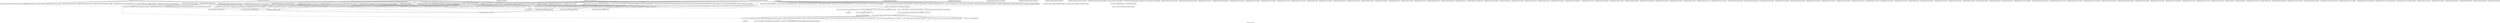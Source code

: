 digraph "Call graph: fix_ave_grid.ll" {
	label="Call graph: fix_ave_grid.ll";

	Node0x55aee2e15570 [shape=record,label="{_ZNK9LAMMPS_NS7ArgInfo8get_typeEv}"];
	Node0x55aee2e0f9b0 [shape=record,label="{_ZNK9LAMMPS_NS7ArgInfo7get_dimEv}"];
	Node0x55aee2d0c3f0 [shape=record,label="{_ZN9LAMMPS_NS10FixAveGridC2EPNS_6LAMMPSEiPPc}"];
	Node0x55aee2d0c3f0 -> Node0x55aee2db8330;
	Node0x55aee2d0c3f0 -> Node0x55aee2dad4a0;
	Node0x55aee2d0c3f0 -> Node0x55aee2daa2f0;
	Node0x55aee2d0c3f0 -> Node0x55aee2e6de50;
	Node0x55aee2d0c3f0 -> Node0x55aee2e58550;
	Node0x55aee2d0c3f0 -> Node0x55aee2d9f1d0;
	Node0x55aee2d0c3f0 -> Node0x55aee2df5a20;
	Node0x55aee2d0c3f0 -> Node0x55aee2df05b0;
	Node0x55aee2d0c3f0 -> Node0x55aee2e5be90;
	Node0x55aee2d0c3f0 -> Node0x55aee2e5e540;
	Node0x55aee2d0c3f0 -> Node0x55aee2e61750;
	Node0x55aee2d0c3f0 -> Node0x55aee2e4e0f0;
	Node0x55aee2d0c3f0 -> Node0x55aee2e52640;
	Node0x55aee2d0c3f0 -> Node0x55aee2e01ea0;
	Node0x55aee2d0c3f0 -> Node0x55aee2db2de0;
	Node0x55aee2d0c3f0 -> Node0x55aee2e06290;
	Node0x55aee2d0c3f0 -> Node0x55aee2e52f40;
	Node0x55aee2d0c3f0 -> Node0x55aee2dd43c0;
	Node0x55aee2d0c3f0 -> Node0x55aee2e57c50;
	Node0x55aee2d0c3f0 -> Node0x55aee2e43ce0;
	Node0x55aee2d0c3f0 -> Node0x55aee2e445e0;
	Node0x55aee2d0c3f0 -> Node0x55aee2e47150;
	Node0x55aee2d0c3f0 -> Node0x55aee2e4b3e0;
	Node0x55aee2d0c3f0 -> Node0x55aee2e2dec0;
	Node0x55aee2d0c3f0 -> Node0x55aee2e35020;
	Node0x55aee2d0c3f0 -> Node0x55aee2e3b960;
	Node0x55aee2d0c3f0 -> Node0x55aee2dfbc10;
	Node0x55aee2d0c3f0 -> Node0x55aee2e3c260;
	Node0x55aee2d0c3f0 -> Node0x55aee2e1a380;
	Node0x55aee2d0c3f0 -> Node0x55aee2e0b780;
	Node0x55aee2d0c3f0 -> Node0x55aee2e23820;
	Node0x55aee2d0c3f0 -> Node0x55aee2e15570;
	Node0x55aee2d0c3f0 -> Node0x55aee2e24270;
	Node0x55aee2d0c3f0 -> Node0x55aee2e032b0;
	Node0x55aee2d0c3f0 -> Node0x55aee2e0f9b0;
	Node0x55aee2d0c3f0 -> Node0x55aee2e19a80;
	Node0x55aee2d0c3f0 -> Node0x55aee2de3290;
	Node0x55aee2db8330 [shape=record,label="{_ZN9LAMMPS_NS3FixC2EPNS_6LAMMPSEiPPc}"];
	Node0x55aee2d9f1d0 [shape=record,label="{_ZN9LAMMPS_NS5utils16missing_cmd_argsERKNSt7__cxx1112basic_stringIcSt11char_traitsIcESaIcEEEiS8_PNS_5ErrorE}"];
	Node0x55aee2dad4a0 [shape=record,label="{_ZNSaIcEC1Ev}"];
	Node0x55aee2daa2f0 [shape=record,label="{_ZNSt7__cxx1112basic_stringIcSt11char_traitsIcESaIcEEC2IS3_EEPKcRKS3_}"];
	Node0x55aee2daa2f0 -> Node0x55aee2e6d9d0;
	Node0x55aee2daa2f0 -> Node0x55aee2e65700;
	Node0x55aee2daa2f0 -> Node0x55aee2e66c90;
	Node0x55aee2daa2f0 -> Node0x55aee2e62050;
	Node0x55aee2daa2f0 -> Node0x55aee2e7d6f0;
	Node0x55aee2e7cc40 [shape=record,label="{__gxx_personality_v0}"];
	Node0x55aee2df5a20 [shape=record,label="{_ZNSt7__cxx1112basic_stringIcSt11char_traitsIcESaIcEED1Ev}"];
	Node0x55aee2df05b0 [shape=record,label="{_ZNSaIcED1Ev}"];
	Node0x55aee2db2de0 [shape=record,label="{_ZN9LAMMPS_NS5utils8inumericEPKciS2_bPNS_6LAMMPSE}"];
	Node0x55aee2dd43c0 [shape=record,label="{_ZN9LAMMPS_NS5Error3allERKNSt7__cxx1112basic_stringIcSt11char_traitsIcESaIcEEEiS8_}"];
	Node0x55aee2de3290 [shape=record,label="{_ZN9LAMMPS_NS5utils11expand_argsEPKciiPPciRS4_PNS_6LAMMPSE}"];
	Node0x55aee2e06290 [shape=record,label="{llvm.umul.with.overflow.i64}"];
	Node0x55aee2e01ea0 [shape=record,label="{_Znam}"];
	Node0x55aee2dfbc10 [shape=record,label="{strcmp}"];
	Node0x55aee2e19a80 [shape=record,label="{_ZN9LAMMPS_NS7ArgInfoC1ERKNSt7__cxx1112basic_stringIcSt11char_traitsIcESaIcEEEi}"];
	Node0x55aee2e032b0 [shape=record,label="{strchr}"];
	Node0x55aee2e24270 [shape=record,label="{_ZN9LAMMPS_NS7ArgInfo9copy_nameEv}"];
	Node0x55aee2e23820 [shape=record,label="{_ZNK9LAMMPS_NS7ArgInfo10get_index1Ev}"];
	Node0x55aee2e0b780 [shape=record,label="{_ZN9LAMMPS_NS5utils20check_grid_referenceEPcS1_iRS1_RiS3_S3_PNS_6LAMMPSE}"];
	Node0x55aee2e1a380 [shape=record,label="{_ZN9LAMMPS_NS7ArgInfoD2Ev}"];
	Node0x55aee2e1a380 -> Node0x55aee2df5a20;
	Node0x55aee2e3c260 [shape=record,label="{_ZN9LAMMPS_NS5utils6strdupERKNSt7__cxx1112basic_stringIcSt11char_traitsIcESaIcEEE}"];
	Node0x55aee2e3b960 [shape=record,label="{_ZN9LAMMPS_NS5utils7numericEPKciS2_bPNS_6LAMMPSE}"];
	Node0x55aee2e35020 [shape=record,label="{_ZdaPv}"];
	Node0x55aee2e2dec0 [shape=record,label="{_ZN9LAMMPS_NS6Memory5sfreeEPv}"];
	Node0x55aee2e4b3e0 [shape=record,label="{_ZNK9LAMMPS_NS6Modify17get_compute_by_idERKNSt7__cxx1112basic_stringIcSt11char_traitsIcESaIcEEE}"];
	Node0x55aee2e47150 [shape=record,label="{_ZN9LAMMPS_NS6Modify12find_computeERKNSt7__cxx1112basic_stringIcSt11char_traitsIcESaIcEEE}"];
	Node0x55aee2e445e0 [shape=record,label="{_ZN9LAMMPS_NS6Modify8find_fixERKNSt7__cxx1112basic_stringIcSt11char_traitsIcESaIcEEE}"];
	Node0x55aee2e43ce0 [shape=record,label="{_ZN9LAMMPS_NS8Variable4findEPKc}"];
	Node0x55aee2e57c50 [shape=record,label="{_ZN9LAMMPS_NS8Variable9atomstyleEi}"];
	Node0x55aee2e52f40 [shape=record,label="{_ZN9LAMMPS_NS10FixAveGrid13allocate_gridEv}"];
	Node0x55aee2e52f40 -> Node0x55aee2e4e0f0;
	Node0x55aee2e52f40 -> Node0x55aee2e7c340;
	Node0x55aee2e52f40 -> Node0x55aee2e78fb0;
	Node0x55aee2e52f40 -> Node0x55aee2e9a8b0;
	Node0x55aee2e52f40 -> Node0x55aee2ea07c0;
	Node0x55aee2e52f40 -> Node0x55aee2e9fec0;
	Node0x55aee2e52f40 -> Node0x55aee2e9b1b0;
	Node0x55aee2e52f40 -> Node0x55aee2e98ff0;
	Node0x55aee2e52f40 -> Node0x55aee2eafe60;
	Node0x55aee2e52f40 -> Node0x55aee2ea4100;
	Node0x55aee2e52f40 -> Node0x55aee2eb6e00;
	Node0x55aee2e52640 [shape=record,label="{_ZN9LAMMPS_NS10FixAveGrid17allocate_one_gridEv}"];
	Node0x55aee2e52640 -> Node0x55aee2e4e0f0;
	Node0x55aee2e52640 -> Node0x55aee2e61750;
	Node0x55aee2e52640 -> Node0x55aee2ea4580;
	Node0x55aee2e52640 -> Node0x55aee2eebd20;
	Node0x55aee2e52640 -> Node0x55aee2d3f490;
	Node0x55aee2e52640 -> Node0x55aee2ee5b10;
	Node0x55aee2e52640 -> Node0x55aee2ed4ac0;
	Node0x55aee2e61750 [shape=record,label="{llvm.memset.p0.i64}"];
	Node0x55aee2e4e0f0 [shape=record,label="{_Znwm}"];
	Node0x55aee2e5e540 [shape=record,label="{_ZN9LAMMPS_NS10FixAveGrid11output_gridEPNS0_8GridDataE}"];
	Node0x55aee2e5be90 [shape=record,label="{_ZN9LAMMPS_NS10FixAveGrid9nextvalidEv}"];
	Node0x55aee2e58550 [shape=record,label="{_ZN9LAMMPS_NS6Modify19addstep_compute_allEl}"];
	Node0x55aee2e6de50 [shape=record,label="{_ZN9LAMMPS_NS3FixD2Ev}"];
	Node0x55aee2f1f1f0 [shape=record,label="{_ZN9LAMMPS_NS10FixAveGridD2Ev}"];
	Node0x55aee2f1f1f0 -> Node0x55aee2e35020;
	Node0x55aee2f1f1f0 -> Node0x55aee2ccc200;
	Node0x55aee2f1f1f0 -> Node0x55aee2e6de50;
	Node0x55aee2f1f1f0 -> Node0x55aee2f18450;
	Node0x55aee2f1f1f0 -> Node0x55aee2c87f70;
	Node0x55aee2f1f1f0 -> Node0x55aee2ef2e30;
	Node0x55aee2f1f1f0 -> Node0x55aee2e9b1b0;
	Node0x55aee2f1f1f0 -> Node0x55aee2f05de0;
	Node0x55aee2f18450 [shape=record,label="{_ZN9LAMMPS_NS6Memory7destroyIdEEvRPT_}"];
	Node0x55aee2f18450 -> Node0x55aee2e2dec0;
	Node0x55aee2ccc200 [shape=record,label="{__clang_call_terminate}"];
	Node0x55aee2ccc200 -> Node0x55aee2f6b820;
	Node0x55aee2ccc200 -> Node0x55aee2f66790;
	Node0x55aee2f6b820 [shape=record,label="{__cxa_begin_catch}"];
	Node0x55aee2f66790 [shape=record,label="{_ZSt9terminatev}"];
	Node0x55aee2f05de0 [shape=record,label="{_ZN9LAMMPS_NS10FixAveGrid19deallocate_one_gridEPNS0_8GridDataEiii}"];
	Node0x55aee2f05de0 -> Node0x55aee2ce40e0;
	Node0x55aee2f05de0 -> Node0x55aee2f1a5c0;
	Node0x55aee2f05de0 -> Node0x55aee2e9b1b0;
	Node0x55aee2f05de0 -> Node0x55aee2d659a0;
	Node0x55aee2f05de0 -> Node0x55aee2ced630;
	Node0x55aee2e9b1b0 [shape=record,label="{_ZdlPv}"];
	Node0x55aee2ef2e30 [shape=record,label="{_ZN9LAMMPS_NS6Memory7destroyIiEEvRPPT_}"];
	Node0x55aee2ef2e30 -> Node0x55aee2e2dec0;
	Node0x55aee2c87f70 [shape=record,label="{_ZN9LAMMPS_NS6Memory7destroyIiEEvRPT_}"];
	Node0x55aee2c87f70 -> Node0x55aee2e2dec0;
	Node0x55aee2cea690 [shape=record,label="{_ZN9LAMMPS_NS10FixAveGridD0Ev}"];
	Node0x55aee2cea690 -> Node0x55aee2e9b1b0;
	Node0x55aee2ce7060 [shape=record,label="{_ZN9LAMMPS_NS10FixAveGrid7setmaskEv}"];
	Node0x55aee2c405d0 [shape=record,label="{_ZN9LAMMPS_NS10FixAveGrid4initEv}"];
	Node0x55aee2c405d0 -> Node0x55aee2dad4a0;
	Node0x55aee2c405d0 -> Node0x55aee2daa2f0;
	Node0x55aee2c405d0 -> Node0x55aee2e4b3e0;
	Node0x55aee2c405d0 -> Node0x55aee2df5a20;
	Node0x55aee2c405d0 -> Node0x55aee2df05b0;
	Node0x55aee2c405d0 -> Node0x55aee2e58550;
	Node0x55aee2c405d0 -> Node0x55aee2e5be90;
	Node0x55aee2c405d0 -> Node0x55aee2dd43c0;
	Node0x55aee2c405d0 -> Node0x55aee2c3fe30;
	Node0x55aee2c405d0 -> Node0x55aee2c43470;
	Node0x55aee2c405d0 -> Node0x55aee2e43ce0;
	Node0x55aee2c405d0 -> Node0x55aee2e445e0;
	Node0x55aee2c405d0 -> Node0x55aee2e47150;
	Node0x55aee2c43470 [shape=record,label="{_ZN9LAMMPS_NS6Grid2d8get_sizeERiS1_}"];
	Node0x55aee2c3fe30 [shape=record,label="{_ZN9LAMMPS_NS6Grid3d8get_sizeERiS1_S1_}"];
	Node0x55aee2c44e20 [shape=record,label="{_ZN9LAMMPS_NS10FixAveGrid5setupEi}"];
	Node0x55aee2c40ff0 [shape=record,label="{_ZN9LAMMPS_NS10FixAveGrid11end_of_stepEv}"];
	Node0x55aee2c40ff0 -> Node0x55aee2d3f490;
	Node0x55aee2c40ff0 -> Node0x55aee2e5e540;
	Node0x55aee2c40ff0 -> Node0x55aee2ccad40;
	Node0x55aee2c40ff0 -> Node0x55aee2f751f0;
	Node0x55aee2c40ff0 -> Node0x55aee2f74f50;
	Node0x55aee2c40ff0 -> Node0x55aee2d04790;
	Node0x55aee2c40ff0 -> Node0x55aee2da7aa0;
	Node0x55aee2c40ff0 -> Node0x55aee2d0c470;
	Node0x55aee2c40ff0 -> Node0x55aee2d5a080;
	Node0x55aee2c40ff0 -> Node0x55aee2ca7e20;
	Node0x55aee2c40ff0 -> Node0x55aee2d40810;
	Node0x55aee2c40ff0 -> Node0x55aee2f667f0;
	Node0x55aee2c40ff0 -> Node0x55aee2e99050;
	Node0x55aee2c40ff0 -> Node0x55aee2c8fb60;
	Node0x55aee2d3f490 [shape=record,label="{_ZN9LAMMPS_NS10FixAveGrid9zero_gridEPNS0_8GridDataE}"];
	Node0x55aee2d3f490 -> Node0x55aee2e61750;
	Node0x55aee2ccad40 [shape=record,label="{_ZN9LAMMPS_NS6Modify17clearstep_computeEv}"];
	Node0x55aee2f751f0 [shape=record,label="{_ZN9LAMMPS_NS10FixAveGrid9atom2gridEv}"];
	Node0x55aee2f751f0 -> Node0x55aee2ef2e30;
	Node0x55aee2f751f0 -> Node0x55aee2c87f70;
	Node0x55aee2f751f0 -> Node0x55aee2c44ea0;
	Node0x55aee2f751f0 -> Node0x55aee2c40f50;
	Node0x55aee2f751f0 -> Node0x55aee2f86200;
	Node0x55aee2f751f0 -> Node0x55aee2f86300;
	Node0x55aee2f751f0 -> Node0x55aee2e9fec0;
	Node0x55aee2f751f0 -> Node0x55aee2f18450;
	Node0x55aee2f751f0 -> Node0x55aee2df05b0;
	Node0x55aee2f751f0 -> Node0x55aee2dad4a0;
	Node0x55aee2f751f0 -> Node0x55aee2daa2f0;
	Node0x55aee2f751f0 -> Node0x55aee2df5a20;
	Node0x55aee2f751f0 -> Node0x55aee2f86280;
	Node0x55aee2f74f50 [shape=record,label="{_ZN9LAMMPS_NS10FixAveGrid9grid2gridEv}"];
	Node0x55aee2d04790 [shape=record,label="{_ZN9LAMMPS_NS6Modify15addstep_computeEl}"];
	Node0x55aee2d5a080 [shape=record,label="{_ZN9LAMMPS_NS10FixAveGrid14normalize_atomEiPNS0_8GridDataE}"];
	Node0x55aee2d5a080 -> Node0x55aee2f86200;
	Node0x55aee2da7aa0 [shape=record,label="{_ZN9LAMMPS_NS6Grid2d12reverse_commEiPviiiS1_S1_P15ompi_datatype_t}"];
	Node0x55aee2d0c470 [shape=record,label="{_ZN9LAMMPS_NS6Grid3d12reverse_commEiPviiiS1_S1_P15ompi_datatype_t}"];
	Node0x55aee2ca7e20 [shape=record,label="{_ZN9LAMMPS_NS10FixAveGrid8add_gridEPNS0_8GridDataES2_}"];
	Node0x55aee2c8fb60 [shape=record,label="{_ZN9LAMMPS_NS10FixAveGrid15normalize_countEiPNS0_8GridDataE}"];
	Node0x55aee2f667f0 [shape=record,label="{_ZN9LAMMPS_NS10FixAveGrid9copy_gridEPNS0_8GridDataES2_}"];
	Node0x55aee2d40810 [shape=record,label="{_ZN9LAMMPS_NS10FixAveGrid14normalize_gridEiPNS0_8GridDataE}"];
	Node0x55aee2e99050 [shape=record,label="{_ZN9LAMMPS_NS10FixAveGrid13subtract_gridEPNS0_8GridDataES2_}"];
	Node0x55aee2c44ea0 [shape=record,label="{_ZN9LAMMPS_NS6Memory6createIiEEPPT_RS4_iiPKc}"];
	Node0x55aee2c44ea0 -> Node0x55aee2c44f30;
	Node0x55aee2c40f50 [shape=record,label="{_ZN9LAMMPS_NS6Memory6createIiEEPT_RS3_iPKc}"];
	Node0x55aee2c40f50 -> Node0x55aee2c44f30;
	Node0x55aee2f86200 [shape=record,label="{llvm.fmuladd.f64}"];
	Node0x55aee2f86280 [shape=record,label="{_ZN9LAMMPS_NS5Error3oneERKNSt7__cxx1112basic_stringIcSt11char_traitsIcESaIcEEEiS8_}"];
	Node0x55aee2e9fec0 [shape=record,label="{_ZN9LAMMPS_NS6Memory6createIdEEPT_RS3_iPKc}"];
	Node0x55aee2e9fec0 -> Node0x55aee2c44f30;
	Node0x55aee2f86300 [shape=record,label="{_ZN9LAMMPS_NS8Variable12compute_atomEiiPdii}"];
	Node0x55aee2e7c340 [shape=record,label="{_ZN9LAMMPS_NS6Grid2dC1EPNS_6LAMMPSEP19ompi_communicator_tii}"];
	Node0x55aee2e78fb0 [shape=record,label="{_ZN9LAMMPS_NS6Grid2d12set_distanceEd}"];
	Node0x55aee2ea07c0 [shape=record,label="{_ZN9LAMMPS_NS6Grid2d10setup_commERiS1_}"];
	Node0x55aee2ea4100 [shape=record,label="{_ZN9LAMMPS_NS6Grid3dC1EPNS_6LAMMPSEP19ompi_communicator_tiii}"];
	Node0x55aee2e9a8b0 [shape=record,label="{_ZN9LAMMPS_NS6Grid2d10setup_gridERiS1_S1_S1_S1_S1_S1_S1_}"];
	Node0x55aee2eb6e00 [shape=record,label="{_ZN9LAMMPS_NS6Grid3d12set_distanceEd}"];
	Node0x55aee2e98ff0 [shape=record,label="{_ZN9LAMMPS_NS6Grid3d10setup_commERiS1_}"];
	Node0x55aee2ea4580 [shape=record,label="{_ZN9LAMMPS_NS6Memory15create2d_offsetIdEEPPT_RS4_iiiiPKc}"];
	Node0x55aee2ea4580 -> Node0x55aee2d28e30;
	Node0x55aee2eafe60 [shape=record,label="{_ZN9LAMMPS_NS6Grid3d10setup_gridERiS1_S1_S1_S1_S1_S1_S1_S1_S1_S1_S1_}"];
	Node0x55aee2eebd20 [shape=record,label="{_ZN9LAMMPS_NS6Memory20create3d_offset_lastIdEEPPPT_RS5_iiiiiPKc}"];
	Node0x55aee2eebd20 -> Node0x55aee2c5c520;
	Node0x55aee2ee5b10 [shape=record,label="{_ZN9LAMMPS_NS6Memory15create3d_offsetIdEEPPPT_RS5_iiiiiiPKc}"];
	Node0x55aee2ee5b10 -> Node0x55aee2c5c520;
	Node0x55aee2ed4ac0 [shape=record,label="{_ZN9LAMMPS_NS6Memory20create4d_offset_lastIdEEPPPPT_RS6_iiiiiiiPKc}"];
	Node0x55aee2ed4ac0 -> Node0x55aee2c63d80;
	Node0x55aee2c6d330 [shape=record,label="{_ZN9LAMMPS_NS10FixAveGrid14clone_one_gridEPNS0_8GridDataE}"];
	Node0x55aee2c6d330 -> Node0x55aee2e4e0f0;
	Node0x55aee2c6d330 -> Node0x55aee2e61750;
	Node0x55aee2ce40e0 [shape=record,label="{_ZN9LAMMPS_NS6Memory16destroy2d_offsetIdEEvRPPT_ii}"];
	Node0x55aee2ce40e0 -> Node0x55aee2e2dec0;
	Node0x55aee2f1a5c0 [shape=record,label="{_ZN9LAMMPS_NS6Memory21destroy3d_offset_lastIdEEvRPPPT_ii}"];
	Node0x55aee2f1a5c0 -> Node0x55aee2e2dec0;
	Node0x55aee2d659a0 [shape=record,label="{_ZN9LAMMPS_NS6Memory16destroy3d_offsetIdEEvRPPPT_iii}"];
	Node0x55aee2d659a0 -> Node0x55aee2e2dec0;
	Node0x55aee2ced630 [shape=record,label="{_ZN9LAMMPS_NS6Memory21destroy4d_offset_lastIdEEvRPPPPT_iii}"];
	Node0x55aee2ced630 -> Node0x55aee2e2dec0;
	Node0x55aee2c6ed80 [shape=record,label="{_ZN9LAMMPS_NS10FixAveGrid9size_gridEPNS0_8GridDataE}"];
	Node0x55aee2c70a50 [shape=record,label="{_ZN9LAMMPS_NS10FixAveGrid17pack_reverse_gridEiPviPi}"];
	Node0x55aee2c735e0 [shape=record,label="{_ZN9LAMMPS_NS10FixAveGrid19unpack_reverse_gridEiPviPi}"];
	Node0x55aee2c73e40 [shape=record,label="{_ZN9LAMMPS_NS10FixAveGrid15pack_remap_gridEiPviPi}"];
	Node0x55aee2c73e40 -> Node0x55aee2c75100;
	Node0x55aee2c75100 [shape=record,label="{_ZN9LAMMPS_NS10FixAveGrid13pack_one_gridEPNS0_8GridDataEiPd}"];
	Node0x55aee2c75dd0 [shape=record,label="{_ZN9LAMMPS_NS10FixAveGrid17unpack_remap_gridEiPviPi}"];
	Node0x55aee2c75dd0 -> Node0x55aee2c775a0;
	Node0x55aee2c775a0 [shape=record,label="{_ZN9LAMMPS_NS10FixAveGrid15unpack_one_gridEPdPNS0_8GridDataEi}"];
	Node0x55aee2c78c00 [shape=record,label="{_ZN9LAMMPS_NS10FixAveGrid10reset_gridEv}"];
	Node0x55aee2c78c00 -> Node0x55aee2e4e0f0;
	Node0x55aee2c78c00 -> Node0x55aee2e7c340;
	Node0x55aee2c78c00 -> Node0x55aee2e78fb0;
	Node0x55aee2c78c00 -> Node0x55aee2e9a8b0;
	Node0x55aee2c78c00 -> Node0x55aee2c79ac0;
	Node0x55aee2c78c00 -> Node0x55aee2e9b1b0;
	Node0x55aee2c78c00 -> Node0x55aee2e5e540;
	Node0x55aee2c78c00 -> Node0x55aee2e35020;
	Node0x55aee2c78c00 -> Node0x55aee2ea4100;
	Node0x55aee2c78c00 -> Node0x55aee2eb6e00;
	Node0x55aee2c78c00 -> Node0x55aee2eafe60;
	Node0x55aee2c78c00 -> Node0x55aee2f8d650;
	Node0x55aee2c78c00 -> Node0x55aee2f05de0;
	Node0x55aee2c78c00 -> Node0x55aee2f18450;
	Node0x55aee2c78c00 -> Node0x55aee2c816e0;
	Node0x55aee2c78c00 -> Node0x55aee2da7aa0;
	Node0x55aee2c78c00 -> Node0x55aee2d0c470;
	Node0x55aee2c78c00 -> Node0x55aee2c7f9b0;
	Node0x55aee2c78c00 -> Node0x55aee2e9fec0;
	Node0x55aee2c78c00 -> Node0x55aee2c6d330;
	Node0x55aee2c78c00 -> Node0x55aee2c7d2a0;
	Node0x55aee2c78c00 -> Node0x55aee2c7a940;
	Node0x55aee2c78c00 -> Node0x55aee2e06290;
	Node0x55aee2c78c00 -> Node0x55aee2e01ea0;
	Node0x55aee2c78c00 -> Node0x55aee2e52640;
	Node0x55aee2c78c00 -> Node0x55aee2e52f40;
	Node0x55aee2c79ac0 [shape=record,label="{_ZN9LAMMPS_NS6Grid2d9identicalEPS0_}"];
	Node0x55aee2f8d650 [shape=record,label="{_ZN9LAMMPS_NS6Grid3d9identicalEPS0_}"];
	Node0x55aee2c7a940 [shape=record,label="{_ZN9LAMMPS_NS6Grid2d11setup_remapEPS0_RiS2_}"];
	Node0x55aee2c7d2a0 [shape=record,label="{_ZN9LAMMPS_NS6Grid3d11setup_remapEPS0_RiS2_}"];
	Node0x55aee2c872c0 [shape=record,label="{_ZN9LAMMPS_NS10FixAveGrid16get_grid_by_nameERKNSt7__cxx1112basic_stringIcSt11char_traitsIcESaIcEEERi}"];
	Node0x55aee2c872c0 -> Node0x55aee2c88c50;
	Node0x55aee2c88c50 [shape=record,label="{_ZSteqIcSt11char_traitsIcESaIcEEbRKNSt7__cxx1112basic_stringIT_T0_T1_EEPKS5_}"];
	Node0x55aee2c88c50 -> Node0x55aee2c8b570;
	Node0x55aee2c7f9b0 [shape=record,label="{_ZN9LAMMPS_NS6Grid2d5remapEiPviiiS1_S1_P15ompi_datatype_t}"];
	Node0x55aee2c816e0 [shape=record,label="{_ZN9LAMMPS_NS6Grid3d5remapEiPviiiS1_S1_P15ompi_datatype_t}"];
	Node0x55aee2c8d710 [shape=record,label="{_ZN9LAMMPS_NS10FixAveGrid17get_grid_by_indexEi}"];
	Node0x55aee2c8e2d0 [shape=record,label="{_ZN9LAMMPS_NS10FixAveGrid20get_griddata_by_nameEiRKNSt7__cxx1112basic_stringIcSt11char_traitsIcESaIcEEERi}"];
	Node0x55aee2c8e2d0 -> Node0x55aee2c88c50;
	Node0x55aee2c8fcc0 [shape=record,label="{_ZN9LAMMPS_NS10FixAveGrid21get_griddata_by_indexEi}"];
	Node0x55aee2c911d0 [shape=record,label="{_ZN9LAMMPS_NS10FixAveGrid12memory_usageEv}"];
	Node0x55aee2c911d0 -> Node0x55aee2c6ed80;
	Node0x55aee2c911d0 -> Node0x55aee2f86200;
	Node0x55aee2c92050 [shape=record,label="{_ZN9LAMMPS_NS3Fix16post_constructorEv}"];
	Node0x55aee2c93e40 [shape=record,label="{_ZN9LAMMPS_NS3Fix9init_listEiPNS_9NeighListE}"];
	Node0x55aee2c946d0 [shape=record,label="{_ZN9LAMMPS_NS3Fix18setup_pre_exchangeEv}"];
	Node0x55aee2c96e70 [shape=record,label="{_ZN9LAMMPS_NS3Fix18setup_pre_neighborEv}"];
	Node0x55aee2c98c60 [shape=record,label="{_ZN9LAMMPS_NS3Fix19setup_post_neighborEv}"];
	Node0x55aee2c99020 [shape=record,label="{_ZN9LAMMPS_NS3Fix15setup_pre_forceEi}"];
	Node0x55aee2c99d80 [shape=record,label="{_ZN9LAMMPS_NS3Fix17setup_pre_reverseEii}"];
	Node0x55aee2c9b240 [shape=record,label="{_ZN9LAMMPS_NS3Fix9min_setupEi}"];
	Node0x55aee2c9c000 [shape=record,label="{_ZN9LAMMPS_NS3Fix17initial_integrateEi}"];
	Node0x55aee2c9f500 [shape=record,label="{_ZN9LAMMPS_NS3Fix14post_integrateEv}"];
	Node0x55aee2c9fd90 [shape=record,label="{_ZN9LAMMPS_NS3Fix12pre_exchangeEv}"];
	Node0x55aee2ca1170 [shape=record,label="{_ZN9LAMMPS_NS3Fix12pre_neighborEv}"];
	Node0x55aee2ca2500 [shape=record,label="{_ZN9LAMMPS_NS3Fix13post_neighborEv}"];
	Node0x55aee2ca33f0 [shape=record,label="{_ZN9LAMMPS_NS3Fix9pre_forceEi}"];
	Node0x55aee2ca3b20 [shape=record,label="{_ZN9LAMMPS_NS3Fix11pre_reverseEii}"];
	Node0x55aee2ca7490 [shape=record,label="{_ZN9LAMMPS_NS3Fix10post_forceEi}"];
	Node0x55aee2ca8cc0 [shape=record,label="{_ZN9LAMMPS_NS3Fix15final_integrateEv}"];
	Node0x55aee2ca9490 [shape=record,label="{_ZN9LAMMPS_NS3Fix15fused_integrateEi}"];
	Node0x55aee2cabef0 [shape=record,label="{_ZN9LAMMPS_NS3Fix8post_runEv}"];
	Node0x55aee2cacce0 [shape=record,label="{_ZN9LAMMPS_NS3Fix13write_restartEP8_IO_FILE}"];
	Node0x55aee2cadb60 [shape=record,label="{_ZN9LAMMPS_NS3Fix18write_restart_fileEPKc}"];
	Node0x55aee2caf3c0 [shape=record,label="{_ZN9LAMMPS_NS3Fix7restartEPc}"];
	Node0x55aee2cafb90 [shape=record,label="{_ZN9LAMMPS_NS3Fix11grow_arraysEi}"];
	Node0x55aee2cb0f70 [shape=record,label="{_ZN9LAMMPS_NS3Fix11copy_arraysEiii}"];
	Node0x55aee2cb8620 [shape=record,label="{_ZN9LAMMPS_NS3Fix10set_arraysEi}"];
	Node0x55aee2cb8cc0 [shape=record,label="{_ZN9LAMMPS_NS3Fix13update_arraysEii}"];
	Node0x55aee2cbada0 [shape=record,label="{_ZN9LAMMPS_NS3Fix12set_moleculeEiiiPdS1_S1_}"];
	Node0x55aee2cbbc30 [shape=record,label="{_ZN9LAMMPS_NS3Fix11clear_bonusEv}"];
	Node0x55aee2cbce40 [shape=record,label="{_ZN9LAMMPS_NS3Fix11pack_borderEiPiPd}"];
	Node0x55aee2cbdc60 [shape=record,label="{_ZN9LAMMPS_NS3Fix13unpack_borderEiiPd}"];
	Node0x55aee2cbf620 [shape=record,label="{_ZN9LAMMPS_NS3Fix13pack_exchangeEiPd}"];
	Node0x55aee2cbfe50 [shape=record,label="{_ZN9LAMMPS_NS3Fix15unpack_exchangeEiPd}"];
	Node0x55aee2cc1380 [shape=record,label="{_ZN9LAMMPS_NS3Fix12pack_restartEiPd}"];
	Node0x55aee2cc1940 [shape=record,label="{_ZN9LAMMPS_NS3Fix14unpack_restartEii}"];
	Node0x55aee2cc2620 [shape=record,label="{_ZN9LAMMPS_NS3Fix12size_restartEi}"];
	Node0x55aee2cc3910 [shape=record,label="{_ZN9LAMMPS_NS3Fix15maxsize_restartEv}"];
	Node0x55aee2cc41a0 [shape=record,label="{_ZN9LAMMPS_NS3Fix21setup_pre_force_respaEii}"];
	Node0x55aee2cc5600 [shape=record,label="{_ZN9LAMMPS_NS3Fix23initial_integrate_respaEiii}"];
	Node0x55aee2cc6be0 [shape=record,label="{_ZN9LAMMPS_NS3Fix20post_integrate_respaEii}"];
	Node0x55aee2cc7470 [shape=record,label="{_ZN9LAMMPS_NS3Fix15pre_force_respaEiii}"];
	Node0x55aee2cc88d0 [shape=record,label="{_ZN9LAMMPS_NS3Fix16post_force_respaEiii}"];
	Node0x55aee2cc96d0 [shape=record,label="{_ZN9LAMMPS_NS3Fix21final_integrate_respaEii}"];
	Node0x55aee2cca4f0 [shape=record,label="{_ZN9LAMMPS_NS3Fix16min_pre_exchangeEv}"];
	Node0x55aee2ccc740 [shape=record,label="{_ZN9LAMMPS_NS3Fix16min_pre_neighborEv}"];
	Node0x55aee2ccdf40 [shape=record,label="{_ZN9LAMMPS_NS3Fix17min_post_neighborEv}"];
	Node0x55aee2cceca0 [shape=record,label="{_ZN9LAMMPS_NS3Fix13min_pre_forceEi}"];
	Node0x55aee2cd0140 [shape=record,label="{_ZN9LAMMPS_NS3Fix15min_pre_reverseEii}"];
	Node0x55aee2cd0fc0 [shape=record,label="{_ZN9LAMMPS_NS3Fix14min_post_forceEi}"];
	Node0x55aee2cd1f10 [shape=record,label="{_ZN9LAMMPS_NS3Fix10min_energyEPd}"];
	Node0x55aee2cd25f0 [shape=record,label="{_ZN9LAMMPS_NS3Fix9min_storeEv}"];
	Node0x55aee2cd3530 [shape=record,label="{_ZN9LAMMPS_NS3Fix14min_clearstoreEv}"];
	Node0x55aee2cd3fd0 [shape=record,label="{_ZN9LAMMPS_NS3Fix13min_pushstoreEv}"];
	Node0x55aee2cd5b80 [shape=record,label="{_ZN9LAMMPS_NS3Fix12min_popstoreEv}"];
	Node0x55aee2cd63b0 [shape=record,label="{_ZN9LAMMPS_NS3Fix13min_reset_refEv}"];
	Node0x55aee2cd7cf0 [shape=record,label="{_ZN9LAMMPS_NS3Fix8min_stepEdPd}"];
	Node0x55aee2cd8520 [shape=record,label="{_ZN9LAMMPS_NS3Fix9max_alphaEPd}"];
	Node0x55aee2cdab80 [shape=record,label="{_ZN9LAMMPS_NS3Fix7min_dofEv}"];
	Node0x55aee2cdbda0 [shape=record,label="{_ZN9LAMMPS_NS3Fix17pack_forward_commEiPiPdiS1_}"];
	Node0x55aee2cdc630 [shape=record,label="{_ZN9LAMMPS_NS3Fix19unpack_forward_commEiiPd}"];
	Node0x55aee2cdd870 [shape=record,label="{_ZN9LAMMPS_NS3Fix22pack_reverse_comm_sizeEii}"];
	Node0x55aee2cdef80 [shape=record,label="{_ZN9LAMMPS_NS3Fix17pack_reverse_commEiiPd}"];
	Node0x55aee2cdfe00 [shape=record,label="{_ZN9LAMMPS_NS3Fix19unpack_reverse_commEiPiPd}"];
	Node0x55aee2ce1b30 [shape=record,label="{_ZN9LAMMPS_NS3Fix17pack_forward_gridEiPviPi}"];
	Node0x55aee2ce29c0 [shape=record,label="{_ZN9LAMMPS_NS3Fix19unpack_forward_gridEiPviPi}"];
	Node0x55aee2ce46d0 [shape=record,label="{_ZN9LAMMPS_NS3Fix16unpack_read_gridEiPc}"];
	Node0x55aee2ce5560 [shape=record,label="{_ZN9LAMMPS_NS3Fix15pack_write_gridEiPv}"];
	Node0x55aee2ce7650 [shape=record,label="{_ZN9LAMMPS_NS3Fix17unpack_write_gridEiPvPi}"];
	Node0x55aee2ce84e0 [shape=record,label="{_ZN9LAMMPS_NS3Fix14compute_scalarEv}"];
	Node0x55aee2ce9a30 [shape=record,label="{_ZN9LAMMPS_NS3Fix14compute_vectorEi}"];
	Node0x55aee2cea9c0 [shape=record,label="{_ZN9LAMMPS_NS3Fix13compute_arrayEii}"];
	Node0x55aee2ceb270 [shape=record,label="{_ZN9LAMMPS_NS3Fix3dofEi}"];
	Node0x55aee2cec520 [shape=record,label="{_ZN9LAMMPS_NS3Fix6deformEi}"];
	Node0x55aee2cedc80 [shape=record,label="{_ZN9LAMMPS_NS3Fix12reset_targetEd}"];
	Node0x55aee2ceeb10 [shape=record,label="{_ZN9LAMMPS_NS3Fix8reset_dtEv}"];
	Node0x55aee2cf1900 [shape=record,label="{_ZN9LAMMPS_NS3Fix16read_data_headerEPc}"];
	Node0x55aee2cf3c40 [shape=record,label="{_ZN9LAMMPS_NS3Fix17read_data_sectionEPciS1_i}"];
	Node0x55aee2cf4490 [shape=record,label="{_ZN9LAMMPS_NS3Fix20read_data_skip_linesEPc}"];
	Node0x55aee2cf5010 [shape=record,label="{_ZN9LAMMPS_NS3Fix17write_data_headerEP8_IO_FILEi}"];
	Node0x55aee2cf5bc0 [shape=record,label="{_ZN9LAMMPS_NS3Fix23write_data_section_sizeEiRiS1_}"];
	Node0x55aee2ca5170 [shape=record,label="{_ZN9LAMMPS_NS3Fix23write_data_section_packEiPPd}"];
	Node0x55aee2cf7750 [shape=record,label="{_ZN9LAMMPS_NS3Fix26write_data_section_keywordEiP8_IO_FILE}"];
	Node0x55aee2cf8440 [shape=record,label="{_ZN9LAMMPS_NS3Fix18write_data_sectionEiP8_IO_FILEiPPdi}"];
	Node0x55aee2cf8a00 [shape=record,label="{_ZN9LAMMPS_NS3Fix13zero_momentumEv}"];
	Node0x55aee2cf9a60 [shape=record,label="{_ZN9LAMMPS_NS3Fix13zero_rotationEv}"];
	Node0x55aee2cfa6d0 [shape=record,label="{_ZN9LAMMPS_NS3Fix15rebuild_specialEv}"];
	Node0x55aee2cfb280 [shape=record,label="{_ZN9LAMMPS_NS3Fix5imageERPiRPPd}"];
	Node0x55aee2cfbab0 [shape=record,label="{_ZN9LAMMPS_NS3Fix12modify_paramEiPPc}"];
	Node0x55aee2cfbd50 [shape=record,label="{_ZN9LAMMPS_NS3Fix7extractEPKcRi}"];
	Node0x55aee2cfd3d0 [shape=record,label="{_ZN9LAMMPS_NS7ArgInfoD0Ev}"];
	Node0x55aee2cfd3d0 -> Node0x55aee2e1a380;
	Node0x55aee2cfd3d0 -> Node0x55aee2e9b1b0;
	Node0x55aee2e6d9d0 [shape=record,label="{_ZNSt7__cxx1112basic_stringIcSt11char_traitsIcESaIcEE13_M_local_dataEv}"];
	Node0x55aee2e65700 [shape=record,label="{_ZNSt7__cxx1112basic_stringIcSt11char_traitsIcESaIcEE12_Alloc_hiderC1EPcRKS3_}"];
	Node0x55aee2e62050 [shape=record,label="{_ZNSt7__cxx1112basic_stringIcSt11char_traitsIcESaIcEE12_M_constructIPKcEEvT_S8_}"];
	Node0x55aee2e62050 -> Node0x55aee2cffc30;
	Node0x55aee2e66c90 [shape=record,label="{_ZNSt11char_traitsIcE6lengthEPKc}"];
	Node0x55aee2e66c90 -> Node0x55aee2d00df0;
	Node0x55aee2e66c90 -> Node0x55aee2d02ea0;
	Node0x55aee2e7d6f0 [shape=record,label="{_ZNSt7__cxx1112basic_stringIcSt11char_traitsIcESaIcEE12_Alloc_hiderD2Ev}"];
	Node0x55aee2e7d6f0 -> Node0x55aee2d03d30;
	Node0x55aee2cffc30 [shape=record,label="{_ZNSt7__cxx1112basic_stringIcSt11char_traitsIcESaIcEE16_M_construct_auxIPKcEEvT_S8_St12__false_type}"];
	Node0x55aee2cffc30 -> Node0x55aee2d04dc0;
	Node0x55aee2d04dc0 [shape=record,label="{_ZNSt7__cxx1112basic_stringIcSt11char_traitsIcESaIcEE12_M_constructIPKcEEvT_S8_St20forward_iterator_tag}"];
	Node0x55aee2d04dc0 -> Node0x55aee2d065a0;
	Node0x55aee2d04dc0 -> Node0x55aee2d07d30;
	Node0x55aee2d04dc0 -> Node0x55aee2d085c0;
	Node0x55aee2d04dc0 -> Node0x55aee2d0b1e0;
	Node0x55aee2d04dc0 -> Node0x55aee2d0ea90;
	Node0x55aee2d04dc0 -> Node0x55aee2f86560;
	Node0x55aee2d04dc0 -> Node0x55aee2f865e0;
	Node0x55aee2d04dc0 -> Node0x55aee2f86660;
	Node0x55aee2d04dc0 -> Node0x55aee2f6b820;
	Node0x55aee2d04dc0 -> Node0x55aee2f866e0;
	Node0x55aee2d04dc0 -> Node0x55aee2f86760;
	Node0x55aee2d04dc0 -> Node0x55aee2caa5f0;
	Node0x55aee2d04dc0 -> Node0x55aee2d206d0;
	Node0x55aee2d04dc0 -> Node0x55aee2ccc200;
	Node0x55aee2d065a0 [shape=record,label="{_ZN9__gnu_cxx17__is_null_pointerIKcEEbPT_}"];
	Node0x55aee2d07d30 [shape=record,label="{_ZSt19__throw_logic_errorPKc}"];
	Node0x55aee2d085c0 [shape=record,label="{_ZSt8distanceIPKcENSt15iterator_traitsIT_E15difference_typeES3_S3_}"];
	Node0x55aee2d085c0 -> Node0x55aee2d1e870;
	Node0x55aee2d085c0 -> Node0x55aee2d22bd0;
	Node0x55aee2d0ea90 [shape=record,label="{_ZNSt7__cxx1112basic_stringIcSt11char_traitsIcESaIcEE7_M_dataEPc}"];
	Node0x55aee2d0b1e0 [shape=record,label="{_ZNSt7__cxx1112basic_stringIcSt11char_traitsIcESaIcEE9_M_createERmm}"];
	Node0x55aee2f86560 [shape=record,label="{_ZNSt7__cxx1112basic_stringIcSt11char_traitsIcESaIcEE11_M_capacityEm}"];
	Node0x55aee2f86660 [shape=record,label="{_ZNSt7__cxx1112basic_stringIcSt11char_traitsIcESaIcEE13_S_copy_charsEPcPKcS7_}"];
	Node0x55aee2f865e0 [shape=record,label="{_ZNKSt7__cxx1112basic_stringIcSt11char_traitsIcESaIcEE7_M_dataEv}"];
	Node0x55aee2f866e0 [shape=record,label="{_ZNSt7__cxx1112basic_stringIcSt11char_traitsIcESaIcEE10_M_disposeEv}"];
	Node0x55aee2f86760 [shape=record,label="{__cxa_rethrow}"];
	Node0x55aee2caa5f0 [shape=record,label="{__cxa_end_catch}"];
	Node0x55aee2d206d0 [shape=record,label="{_ZNSt7__cxx1112basic_stringIcSt11char_traitsIcESaIcEE13_M_set_lengthEm}"];
	Node0x55aee2d22bd0 [shape=record,label="{_ZSt10__distanceIPKcENSt15iterator_traitsIT_E15difference_typeES3_S3_St26random_access_iterator_tag}"];
	Node0x55aee2d1e870 [shape=record,label="{_ZSt19__iterator_categoryIPKcENSt15iterator_traitsIT_E17iterator_categoryERKS3_}"];
	Node0x55aee2d00df0 [shape=record,label="{_ZN9__gnu_cxx11char_traitsIcE6lengthEPKc}"];
	Node0x55aee2d00df0 -> Node0x55aee2d30ed0;
	Node0x55aee2d02ea0 [shape=record,label="{strlen}"];
	Node0x55aee2d30ed0 [shape=record,label="{_ZN9__gnu_cxx11char_traitsIcE2eqERKcS3_}"];
	Node0x55aee2d03d30 [shape=record,label="{_ZNSaIcED2Ev}"];
	Node0x55aee2c44f30 [shape=record,label="{_ZN9LAMMPS_NS6Memory7smallocElPKc}"];
	Node0x55aee2d28e30 [shape=record,label="{_ZN9LAMMPS_NS6Memory6createIdEEPPT_RS4_iiPKc}"];
	Node0x55aee2d28e30 -> Node0x55aee2c44f30;
	Node0x55aee2c5c520 [shape=record,label="{_ZN9LAMMPS_NS6Memory6createIdEEPPPT_RS5_iiiPKc}"];
	Node0x55aee2c5c520 -> Node0x55aee2c44f30;
	Node0x55aee2c63d80 [shape=record,label="{_ZN9LAMMPS_NS6Memory6createIdEEPPPPT_RS6_iiiiPKc}"];
	Node0x55aee2c63d80 -> Node0x55aee2c44f30;
	Node0x55aee2c8b570 [shape=record,label="{_ZNKSt7__cxx1112basic_stringIcSt11char_traitsIcESaIcEE7compareEPKc}"];
}
